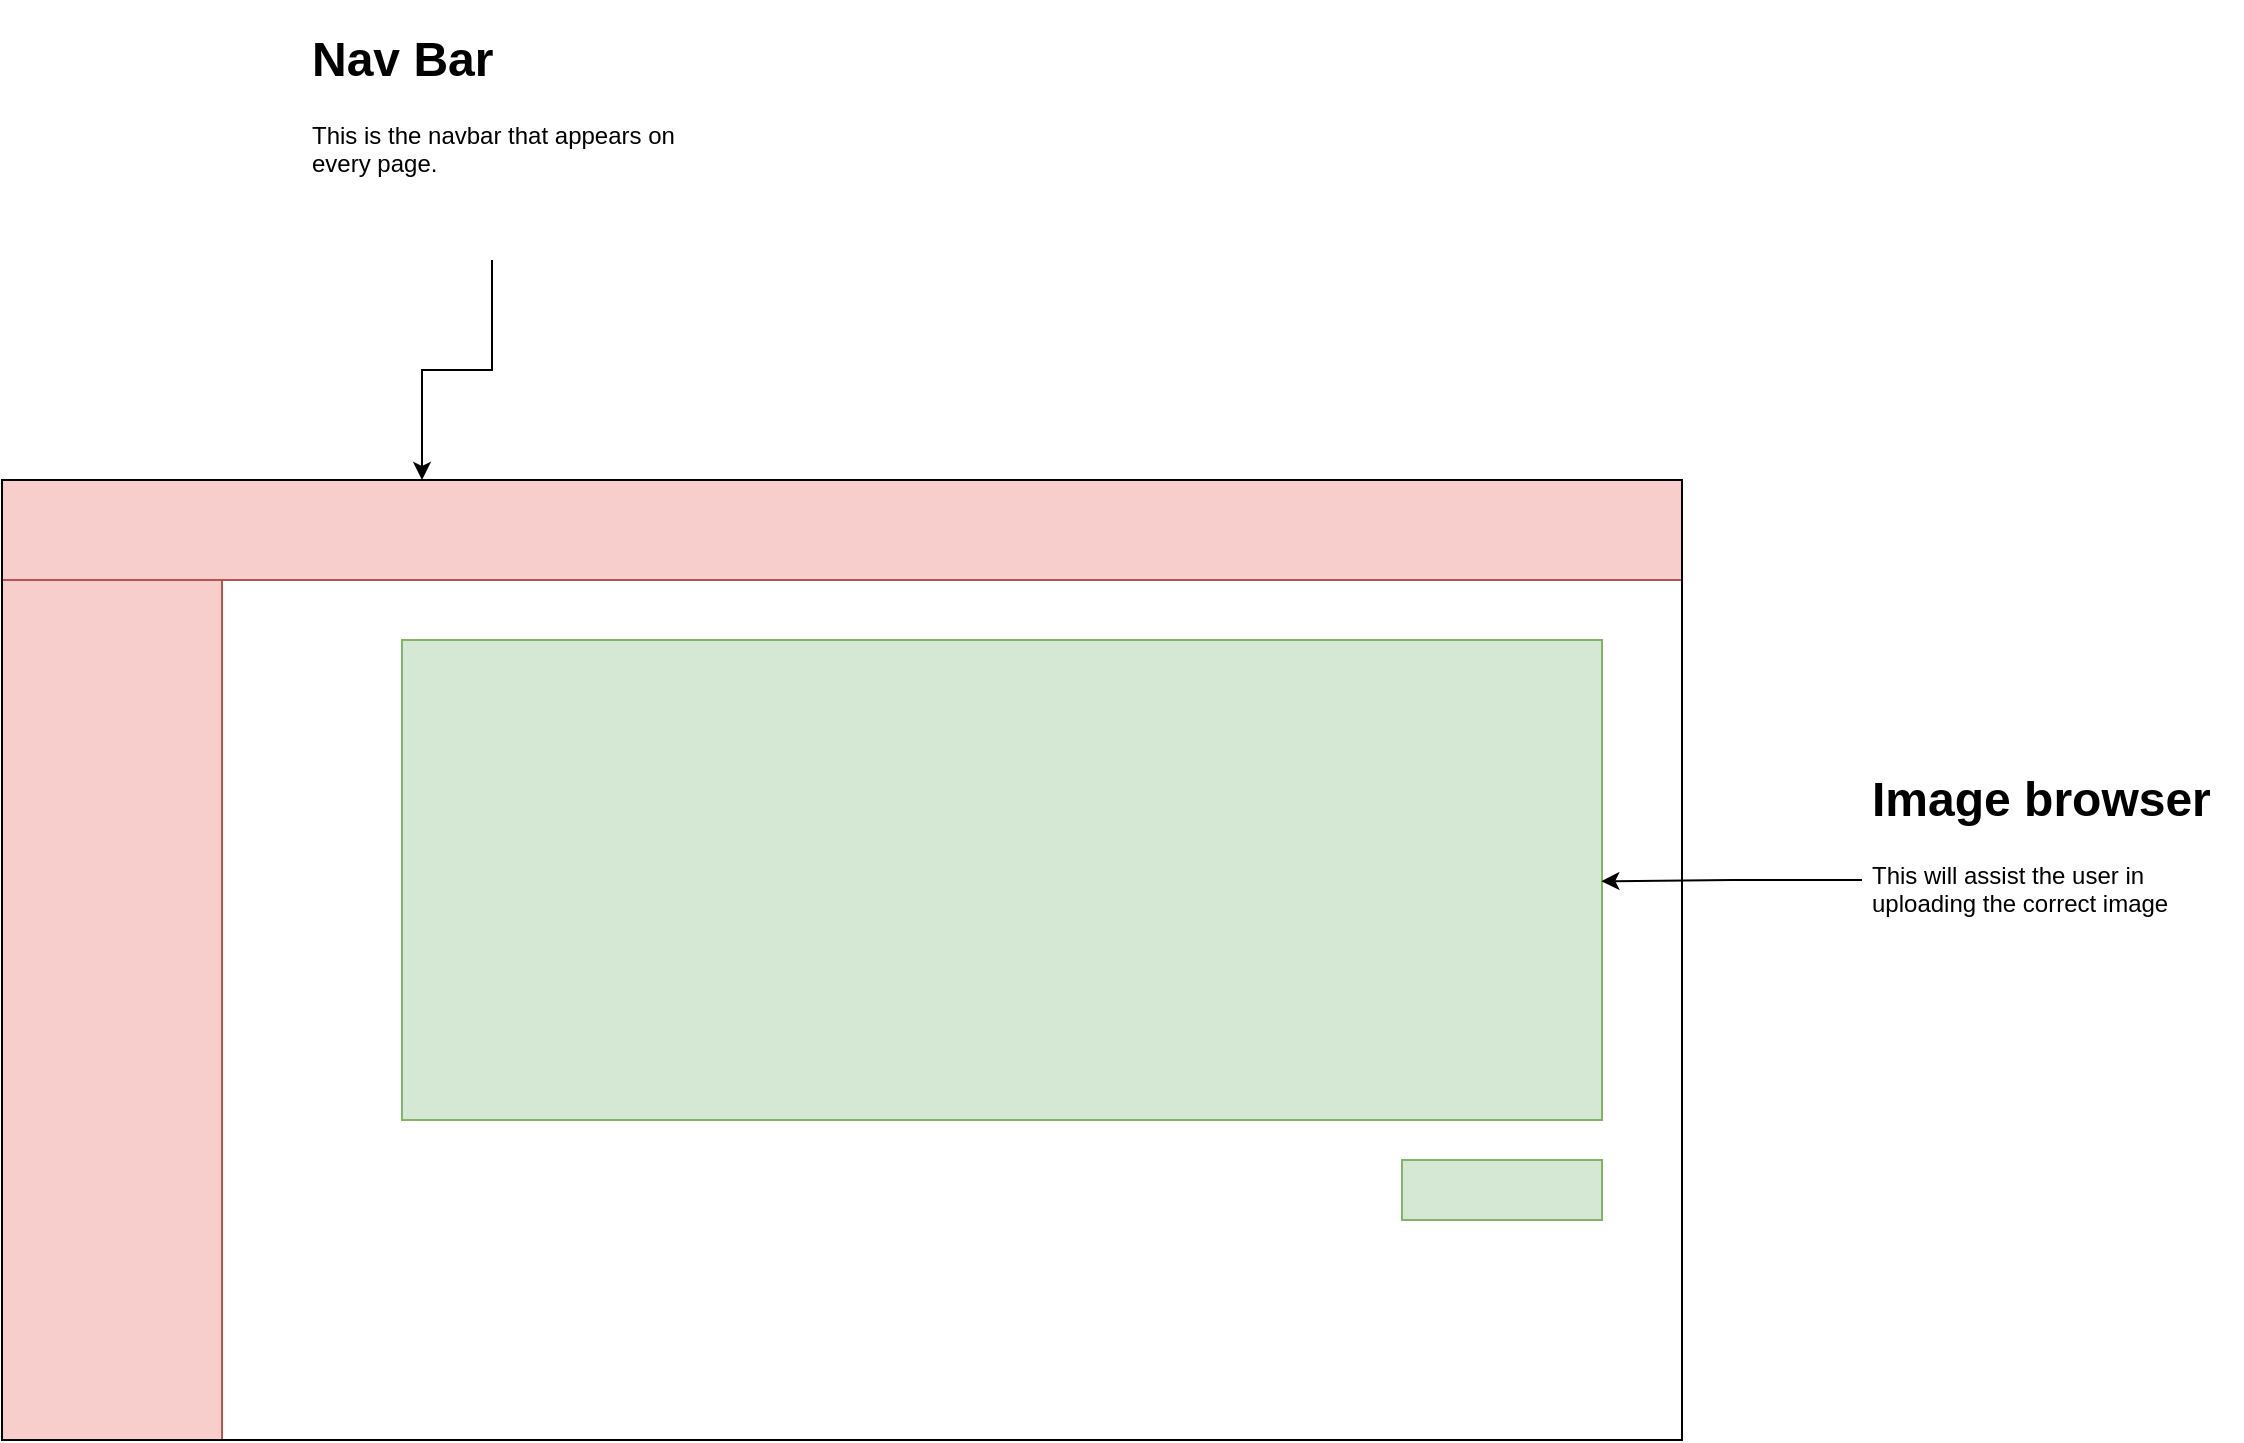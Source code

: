 <mxfile version="16.6.3" type="github">
  <diagram id="yiech2I5wDsye3f-JXlS" name="Page-1">
    <mxGraphModel dx="1113" dy="1192" grid="1" gridSize="10" guides="1" tooltips="1" connect="1" arrows="1" fold="1" page="0" pageScale="1" pageWidth="850" pageHeight="1100" math="0" shadow="0">
      <root>
        <mxCell id="0" />
        <mxCell id="1" parent="0" />
        <mxCell id="ka9l8RHywpmPQisExGzO-2" value="" style="rounded=0;whiteSpace=wrap;html=1;fillColor=#d5e8d4;strokeColor=#82b366;" vertex="1" parent="1">
          <mxGeometry x="240" y="160" width="600" height="240" as="geometry" />
        </mxCell>
        <mxCell id="ka9l8RHywpmPQisExGzO-5" value="" style="group" vertex="1" connectable="0" parent="1">
          <mxGeometry x="40" y="80" width="840" height="480" as="geometry" />
        </mxCell>
        <mxCell id="ka9l8RHywpmPQisExGzO-3" value="" style="rounded=0;whiteSpace=wrap;html=1;fillColor=#f8cecc;strokeColor=#b85450;" vertex="1" parent="ka9l8RHywpmPQisExGzO-5">
          <mxGeometry width="840" height="50" as="geometry" />
        </mxCell>
        <mxCell id="ka9l8RHywpmPQisExGzO-4" value="" style="rounded=0;whiteSpace=wrap;html=1;fillColor=#f8cecc;strokeColor=#b85450;" vertex="1" parent="ka9l8RHywpmPQisExGzO-5">
          <mxGeometry y="50" width="110" height="430" as="geometry" />
        </mxCell>
        <mxCell id="ka9l8RHywpmPQisExGzO-1" value="" style="rounded=0;whiteSpace=wrap;html=1;fillColor=none;" vertex="1" parent="ka9l8RHywpmPQisExGzO-5">
          <mxGeometry width="840" height="480" as="geometry" />
        </mxCell>
        <mxCell id="ka9l8RHywpmPQisExGzO-8" value="" style="rounded=0;whiteSpace=wrap;html=1;fillColor=#d5e8d4;strokeColor=#82b366;" vertex="1" parent="ka9l8RHywpmPQisExGzO-5">
          <mxGeometry x="700" y="340" width="100" height="30" as="geometry" />
        </mxCell>
        <mxCell id="ka9l8RHywpmPQisExGzO-7" style="edgeStyle=orthogonalEdgeStyle;rounded=0;orthogonalLoop=1;jettySize=auto;html=1;exitX=0.5;exitY=1;exitDx=0;exitDy=0;entryX=0.25;entryY=0;entryDx=0;entryDy=0;" edge="1" parent="1" source="ka9l8RHywpmPQisExGzO-6" target="ka9l8RHywpmPQisExGzO-1">
          <mxGeometry relative="1" as="geometry" />
        </mxCell>
        <mxCell id="ka9l8RHywpmPQisExGzO-6" value="&lt;h1&gt;Nav Bar&lt;/h1&gt;&lt;div&gt;This is the navbar that appears on every page.&lt;/div&gt;" style="text;html=1;strokeColor=none;fillColor=none;spacing=5;spacingTop=-20;whiteSpace=wrap;overflow=hidden;rounded=0;" vertex="1" parent="1">
          <mxGeometry x="190" y="-150" width="190" height="120" as="geometry" />
        </mxCell>
        <mxCell id="ka9l8RHywpmPQisExGzO-10" style="edgeStyle=orthogonalEdgeStyle;rounded=0;orthogonalLoop=1;jettySize=auto;html=1;exitX=0;exitY=0.5;exitDx=0;exitDy=0;entryX=0.952;entryY=0.418;entryDx=0;entryDy=0;entryPerimeter=0;" edge="1" parent="1" source="ka9l8RHywpmPQisExGzO-9" target="ka9l8RHywpmPQisExGzO-1">
          <mxGeometry relative="1" as="geometry">
            <Array as="points">
              <mxPoint x="905" y="281" />
            </Array>
          </mxGeometry>
        </mxCell>
        <mxCell id="ka9l8RHywpmPQisExGzO-9" value="&lt;h1&gt;Image browser&lt;/h1&gt;&lt;div&gt;This will assist the user in uploading the correct image&lt;/div&gt;" style="text;html=1;strokeColor=none;fillColor=none;spacing=5;spacingTop=-20;whiteSpace=wrap;overflow=hidden;rounded=0;" vertex="1" parent="1">
          <mxGeometry x="970" y="220" width="190" height="120" as="geometry" />
        </mxCell>
      </root>
    </mxGraphModel>
  </diagram>
</mxfile>
